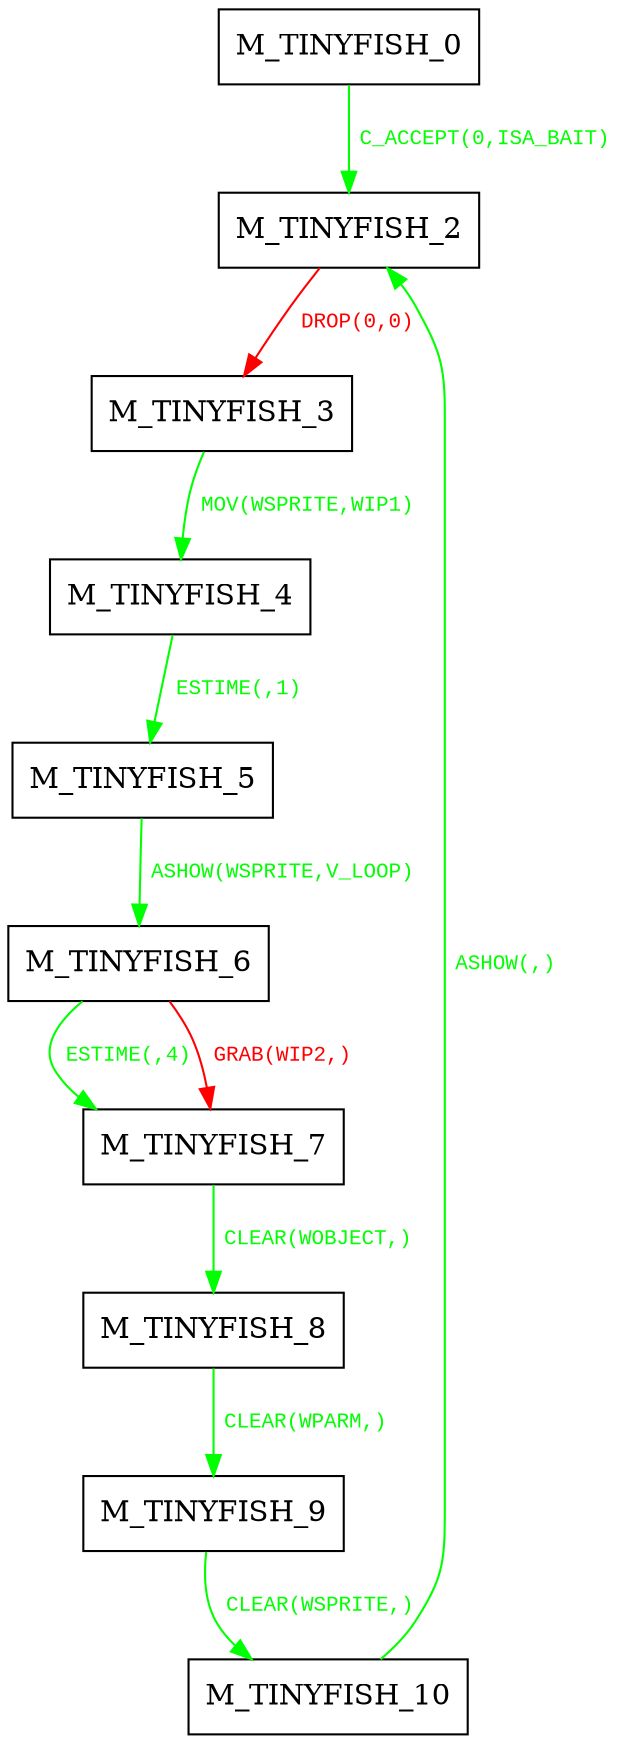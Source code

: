 digraph {
 node [shape=record];
"M_TINYFISH_0" -> "M_TINYFISH_2"[color=green, fontcolor=green, label=< <font face="Courier New" point-size="10">
C_ACCEPT(0,ISA_BAIT)<br/>
</font>>];
"M_TINYFISH_2" -> "M_TINYFISH_3"[color=red, fontcolor=red, label=< <font face="Courier New" point-size="10">
DROP(0,0)<br/>
</font>>];
"M_TINYFISH_3" -> "M_TINYFISH_4"[color=green, fontcolor=green, label=< <font face="Courier New" point-size="10">
MOV(WSPRITE,WIP1)<br/>
</font>>];
"M_TINYFISH_4" -> "M_TINYFISH_5"[color=green, fontcolor=green, label=< <font face="Courier New" point-size="10">
ESTIME(,1)<br/>
</font>>];
"M_TINYFISH_5" -> "M_TINYFISH_6"[color=green, fontcolor=green, label=< <font face="Courier New" point-size="10">
ASHOW(WSPRITE,V_LOOP)<br/>
</font>>];
"M_TINYFISH_6" -> "M_TINYFISH_7"[color=green, fontcolor=green, label=< <font face="Courier New" point-size="10">
ESTIME(,4)<br/>
</font>>];
"M_TINYFISH_6" -> "M_TINYFISH_7"[color=red, fontcolor=red, label=< <font face="Courier New" point-size="10">
GRAB(WIP2,)<br/>
</font>>];
"M_TINYFISH_7" -> "M_TINYFISH_8"[color=green, fontcolor=green, label=< <font face="Courier New" point-size="10">
CLEAR(WOBJECT,)<br/>
</font>>];
"M_TINYFISH_8" -> "M_TINYFISH_9"[color=green, fontcolor=green, label=< <font face="Courier New" point-size="10">
CLEAR(WPARM,)<br/>
</font>>];
"M_TINYFISH_9" -> "M_TINYFISH_10"[color=green, fontcolor=green, label=< <font face="Courier New" point-size="10">
CLEAR(WSPRITE,)<br/>
</font>>];
"M_TINYFISH_10" -> "M_TINYFISH_2"[color=green, fontcolor=green, label=< <font face="Courier New" point-size="10">
ASHOW(,)<br/>
</font>>];
}
